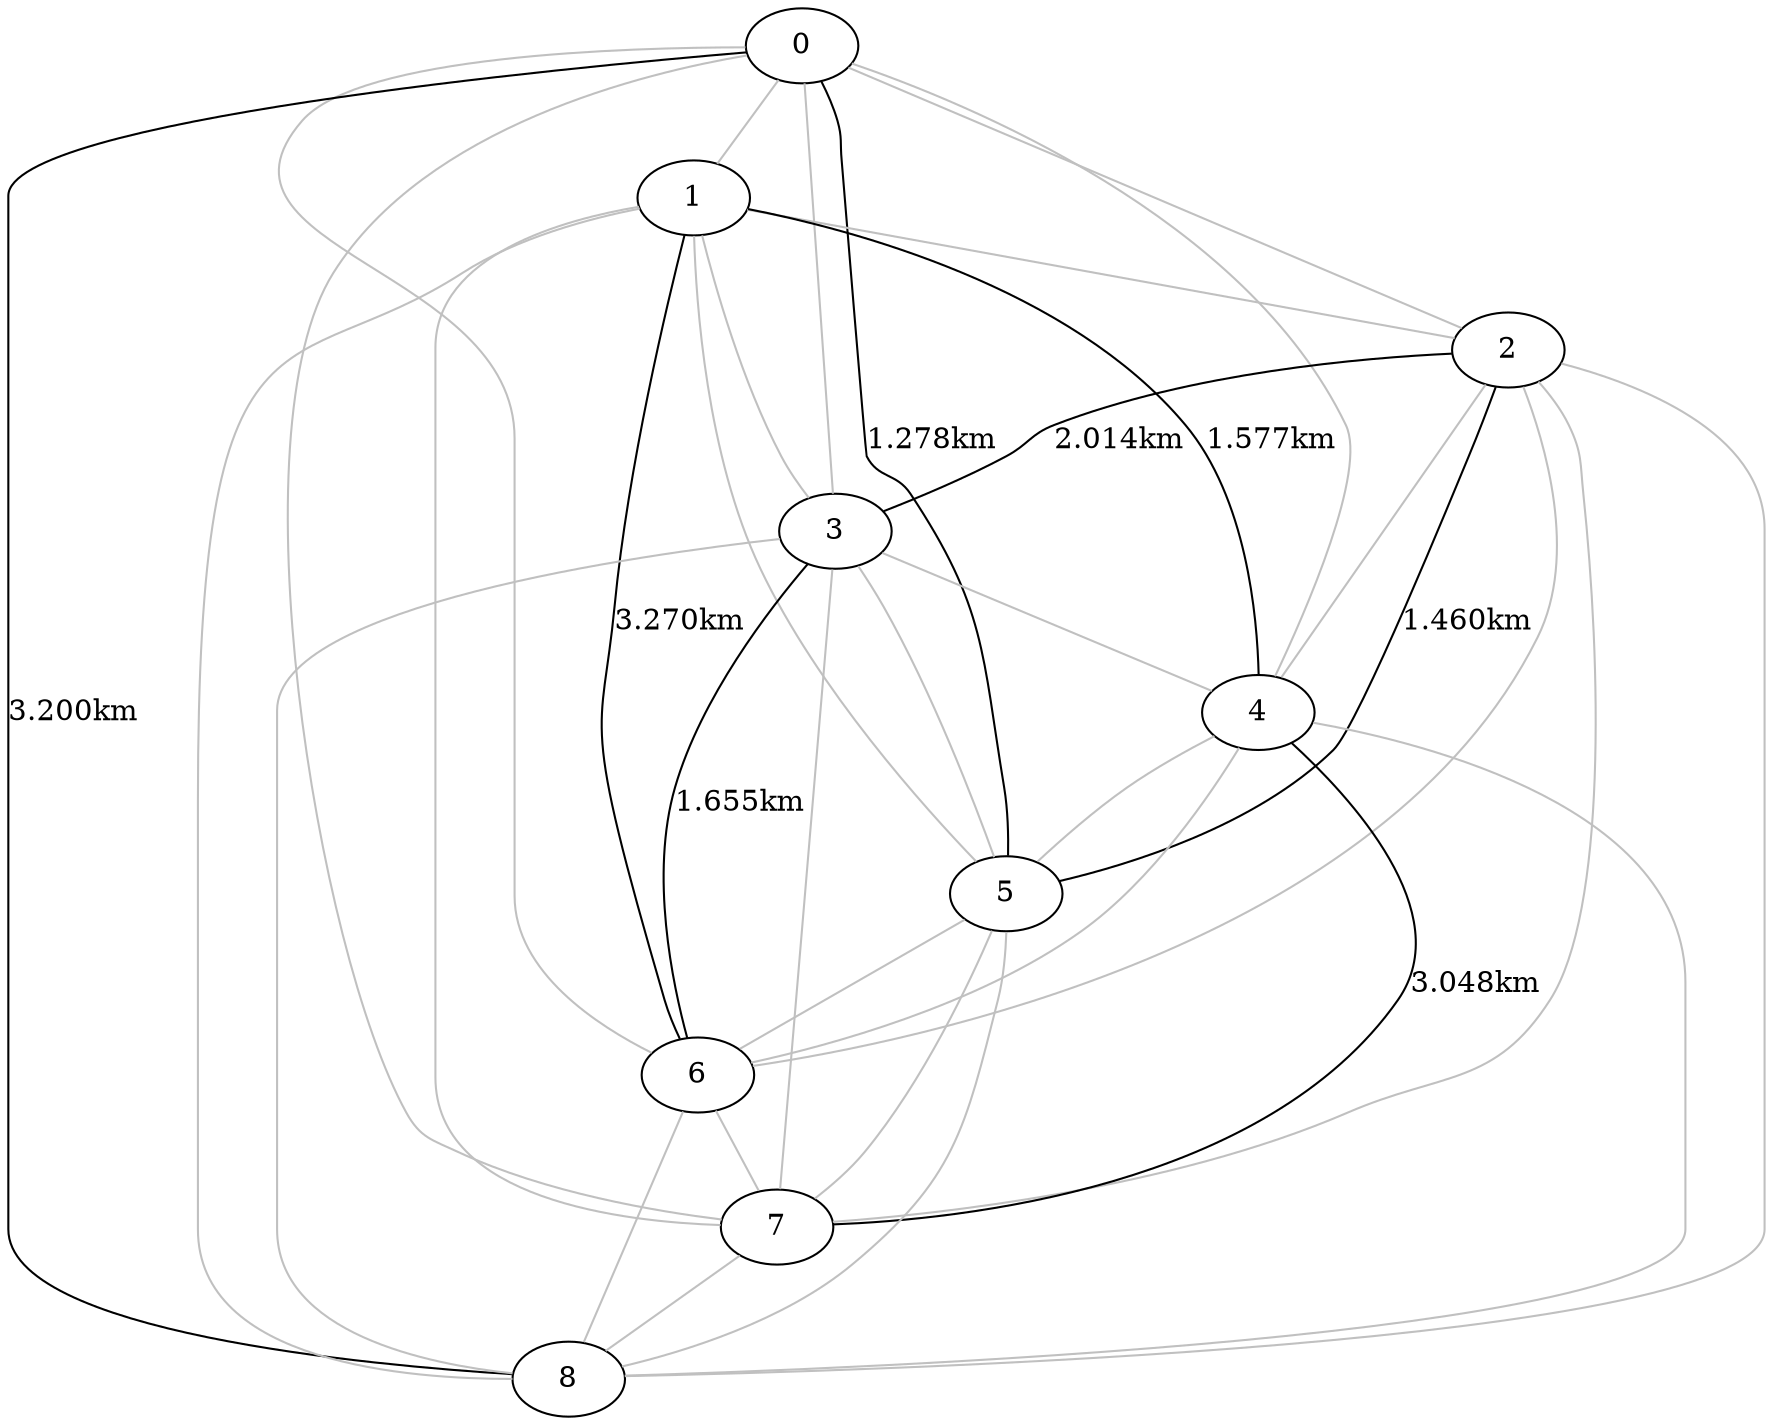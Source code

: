 strict graph {
0--1 [color=grey];
0--2 [color=grey];
0--3 [color=grey];
0--4 [color=grey];
0--5 [label =  "1.278km"];
0--6 [color=grey];
0--7 [color=grey];
0--8 [label =  "3.200km"];
1--2 [color=grey];
1--3 [color=grey];
1--4 [label =  "1.577km"];
1--5 [color=grey];
1--6 [label = "3.270km"];
1--7 [color=grey];
1--8 [color=grey];
2--3 [label =  "2.014km"];
2--4 [color=grey];
2--5 [label = "1.460km"];
2--6 [color=grey];
2--7 [color=grey];
2--8 [color=grey];
3--4 [color=grey];
3--5 [color=grey];
3--6 [label =  "1.655km"];
3--7 [color=grey];
3--8 [color=grey];
4--5 [color=grey];
4--6 [color=grey];
4--7 [label =  "3.048km"];
4--8 [color=grey];
5--6 [color=grey];
5--7 [color=grey];
5--8 [color=grey];
6--7 [color=grey];
6--8 [color=grey];
7--8 [color=grey];
}